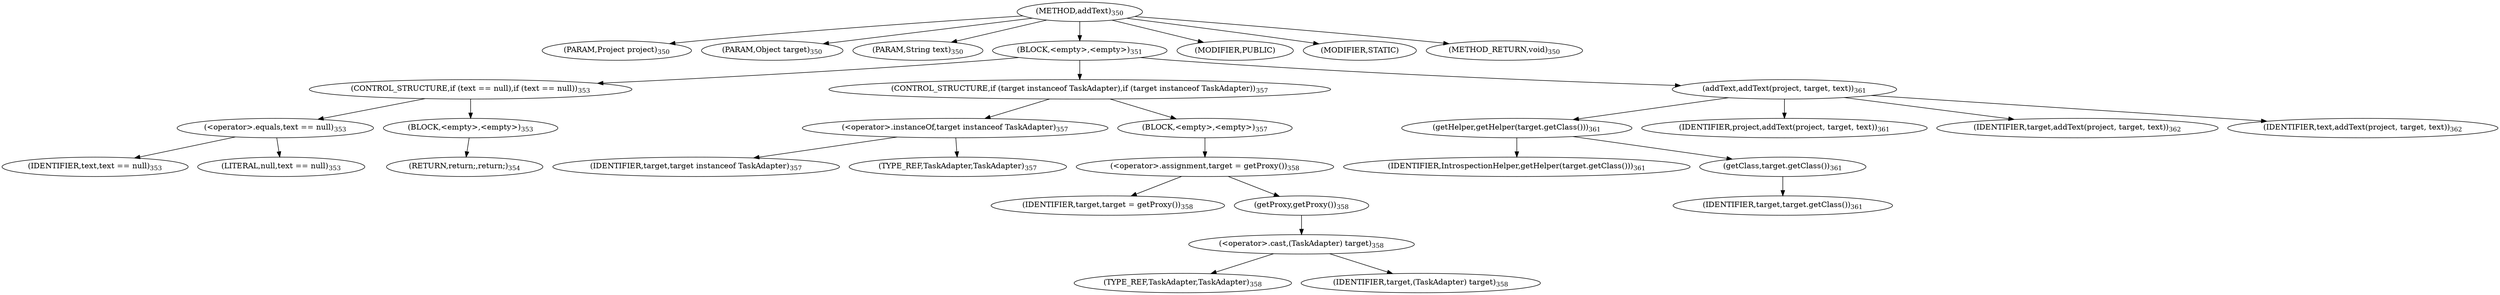 digraph "addText" {  
"437" [label = <(METHOD,addText)<SUB>350</SUB>> ]
"438" [label = <(PARAM,Project project)<SUB>350</SUB>> ]
"439" [label = <(PARAM,Object target)<SUB>350</SUB>> ]
"440" [label = <(PARAM,String text)<SUB>350</SUB>> ]
"441" [label = <(BLOCK,&lt;empty&gt;,&lt;empty&gt;)<SUB>351</SUB>> ]
"442" [label = <(CONTROL_STRUCTURE,if (text == null),if (text == null))<SUB>353</SUB>> ]
"443" [label = <(&lt;operator&gt;.equals,text == null)<SUB>353</SUB>> ]
"444" [label = <(IDENTIFIER,text,text == null)<SUB>353</SUB>> ]
"445" [label = <(LITERAL,null,text == null)<SUB>353</SUB>> ]
"446" [label = <(BLOCK,&lt;empty&gt;,&lt;empty&gt;)<SUB>353</SUB>> ]
"447" [label = <(RETURN,return;,return;)<SUB>354</SUB>> ]
"448" [label = <(CONTROL_STRUCTURE,if (target instanceof TaskAdapter),if (target instanceof TaskAdapter))<SUB>357</SUB>> ]
"449" [label = <(&lt;operator&gt;.instanceOf,target instanceof TaskAdapter)<SUB>357</SUB>> ]
"450" [label = <(IDENTIFIER,target,target instanceof TaskAdapter)<SUB>357</SUB>> ]
"451" [label = <(TYPE_REF,TaskAdapter,TaskAdapter)<SUB>357</SUB>> ]
"452" [label = <(BLOCK,&lt;empty&gt;,&lt;empty&gt;)<SUB>357</SUB>> ]
"453" [label = <(&lt;operator&gt;.assignment,target = getProxy())<SUB>358</SUB>> ]
"454" [label = <(IDENTIFIER,target,target = getProxy())<SUB>358</SUB>> ]
"455" [label = <(getProxy,getProxy())<SUB>358</SUB>> ]
"456" [label = <(&lt;operator&gt;.cast,(TaskAdapter) target)<SUB>358</SUB>> ]
"457" [label = <(TYPE_REF,TaskAdapter,TaskAdapter)<SUB>358</SUB>> ]
"458" [label = <(IDENTIFIER,target,(TaskAdapter) target)<SUB>358</SUB>> ]
"459" [label = <(addText,addText(project, target, text))<SUB>361</SUB>> ]
"460" [label = <(getHelper,getHelper(target.getClass()))<SUB>361</SUB>> ]
"461" [label = <(IDENTIFIER,IntrospectionHelper,getHelper(target.getClass()))<SUB>361</SUB>> ]
"462" [label = <(getClass,target.getClass())<SUB>361</SUB>> ]
"463" [label = <(IDENTIFIER,target,target.getClass())<SUB>361</SUB>> ]
"464" [label = <(IDENTIFIER,project,addText(project, target, text))<SUB>361</SUB>> ]
"465" [label = <(IDENTIFIER,target,addText(project, target, text))<SUB>362</SUB>> ]
"466" [label = <(IDENTIFIER,text,addText(project, target, text))<SUB>362</SUB>> ]
"467" [label = <(MODIFIER,PUBLIC)> ]
"468" [label = <(MODIFIER,STATIC)> ]
"469" [label = <(METHOD_RETURN,void)<SUB>350</SUB>> ]
  "437" -> "438" 
  "437" -> "439" 
  "437" -> "440" 
  "437" -> "441" 
  "437" -> "467" 
  "437" -> "468" 
  "437" -> "469" 
  "441" -> "442" 
  "441" -> "448" 
  "441" -> "459" 
  "442" -> "443" 
  "442" -> "446" 
  "443" -> "444" 
  "443" -> "445" 
  "446" -> "447" 
  "448" -> "449" 
  "448" -> "452" 
  "449" -> "450" 
  "449" -> "451" 
  "452" -> "453" 
  "453" -> "454" 
  "453" -> "455" 
  "455" -> "456" 
  "456" -> "457" 
  "456" -> "458" 
  "459" -> "460" 
  "459" -> "464" 
  "459" -> "465" 
  "459" -> "466" 
  "460" -> "461" 
  "460" -> "462" 
  "462" -> "463" 
}
